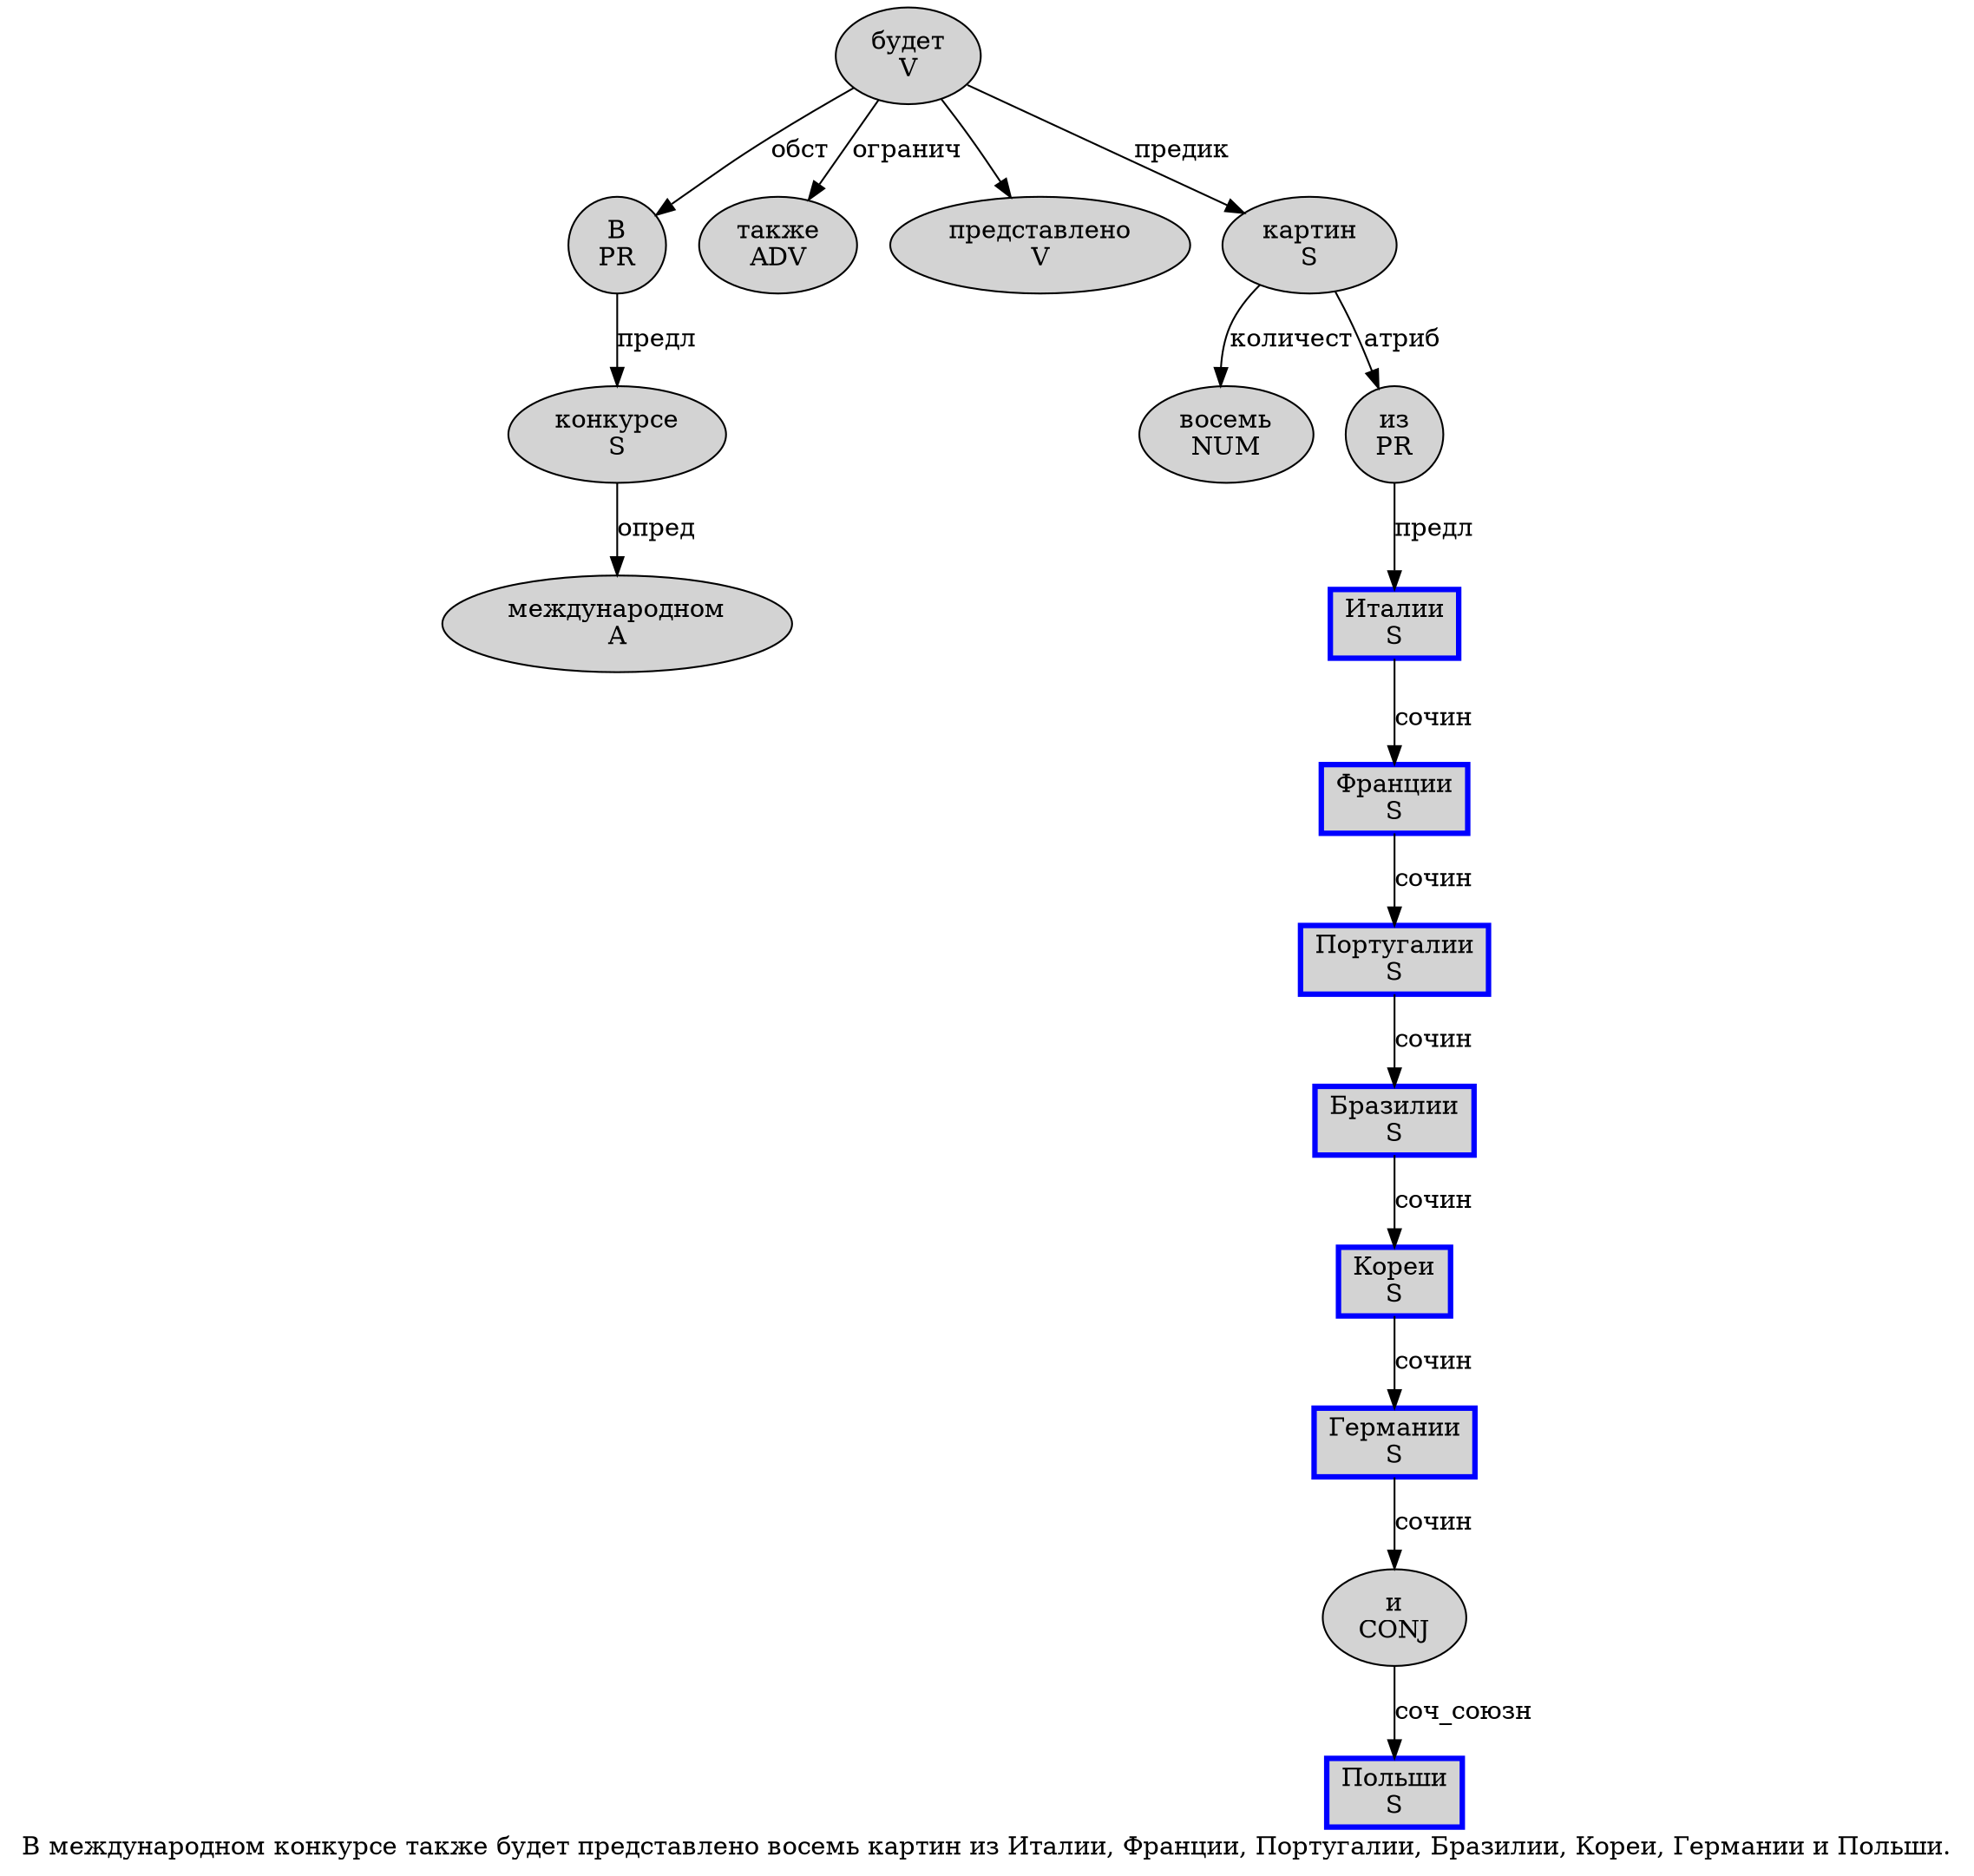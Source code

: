 digraph SENTENCE_564 {
	graph [label="В международном конкурсе также будет представлено восемь картин из Италии, Франции, Португалии, Бразилии, Кореи, Германии и Польши."]
	node [style=filled]
		0 [label="В
PR" color="" fillcolor=lightgray penwidth=1 shape=ellipse]
		1 [label="международном
A" color="" fillcolor=lightgray penwidth=1 shape=ellipse]
		2 [label="конкурсе
S" color="" fillcolor=lightgray penwidth=1 shape=ellipse]
		3 [label="также
ADV" color="" fillcolor=lightgray penwidth=1 shape=ellipse]
		4 [label="будет
V" color="" fillcolor=lightgray penwidth=1 shape=ellipse]
		5 [label="представлено
V" color="" fillcolor=lightgray penwidth=1 shape=ellipse]
		6 [label="восемь
NUM" color="" fillcolor=lightgray penwidth=1 shape=ellipse]
		7 [label="картин
S" color="" fillcolor=lightgray penwidth=1 shape=ellipse]
		8 [label="из
PR" color="" fillcolor=lightgray penwidth=1 shape=ellipse]
		9 [label="Италии
S" color=blue fillcolor=lightgray penwidth=3 shape=box]
		11 [label="Франции
S" color=blue fillcolor=lightgray penwidth=3 shape=box]
		13 [label="Португалии
S" color=blue fillcolor=lightgray penwidth=3 shape=box]
		15 [label="Бразилии
S" color=blue fillcolor=lightgray penwidth=3 shape=box]
		17 [label="Кореи
S" color=blue fillcolor=lightgray penwidth=3 shape=box]
		19 [label="Германии
S" color=blue fillcolor=lightgray penwidth=3 shape=box]
		20 [label="и
CONJ" color="" fillcolor=lightgray penwidth=1 shape=ellipse]
		21 [label="Польши
S" color=blue fillcolor=lightgray penwidth=3 shape=box]
			17 -> 19 [label="сочин"]
			13 -> 15 [label="сочин"]
			9 -> 11 [label="сочин"]
			19 -> 20 [label="сочин"]
			2 -> 1 [label="опред"]
			8 -> 9 [label="предл"]
			4 -> 0 [label="обст"]
			4 -> 3 [label="огранич"]
			4 -> 5
			4 -> 7 [label="предик"]
			20 -> 21 [label="соч_союзн"]
			0 -> 2 [label="предл"]
			7 -> 6 [label="количест"]
			7 -> 8 [label="атриб"]
			15 -> 17 [label="сочин"]
			11 -> 13 [label="сочин"]
}